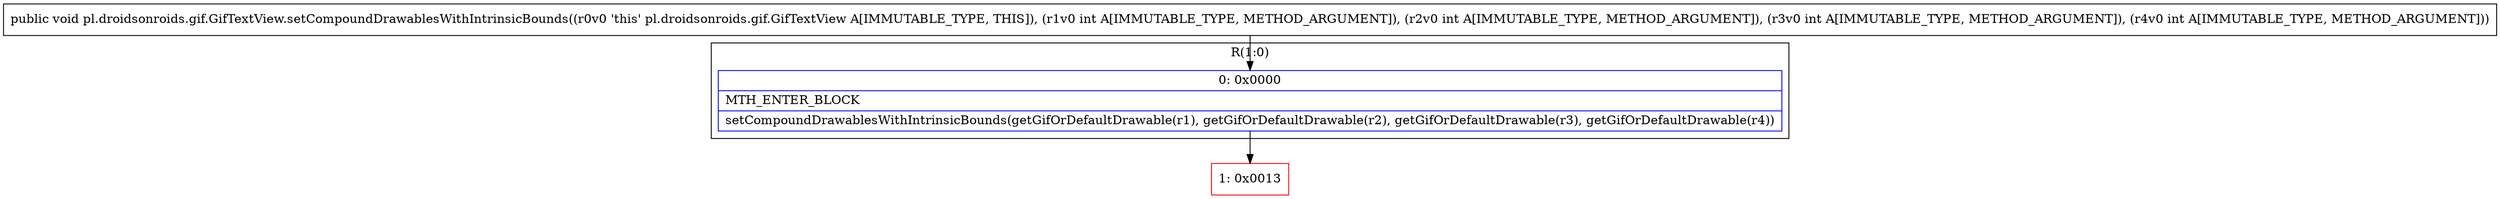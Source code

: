 digraph "CFG forpl.droidsonroids.gif.GifTextView.setCompoundDrawablesWithIntrinsicBounds(IIII)V" {
subgraph cluster_Region_50198740 {
label = "R(1:0)";
node [shape=record,color=blue];
Node_0 [shape=record,label="{0\:\ 0x0000|MTH_ENTER_BLOCK\l|setCompoundDrawablesWithIntrinsicBounds(getGifOrDefaultDrawable(r1), getGifOrDefaultDrawable(r2), getGifOrDefaultDrawable(r3), getGifOrDefaultDrawable(r4))\l}"];
}
Node_1 [shape=record,color=red,label="{1\:\ 0x0013}"];
MethodNode[shape=record,label="{public void pl.droidsonroids.gif.GifTextView.setCompoundDrawablesWithIntrinsicBounds((r0v0 'this' pl.droidsonroids.gif.GifTextView A[IMMUTABLE_TYPE, THIS]), (r1v0 int A[IMMUTABLE_TYPE, METHOD_ARGUMENT]), (r2v0 int A[IMMUTABLE_TYPE, METHOD_ARGUMENT]), (r3v0 int A[IMMUTABLE_TYPE, METHOD_ARGUMENT]), (r4v0 int A[IMMUTABLE_TYPE, METHOD_ARGUMENT])) }"];
MethodNode -> Node_0;
Node_0 -> Node_1;
}

